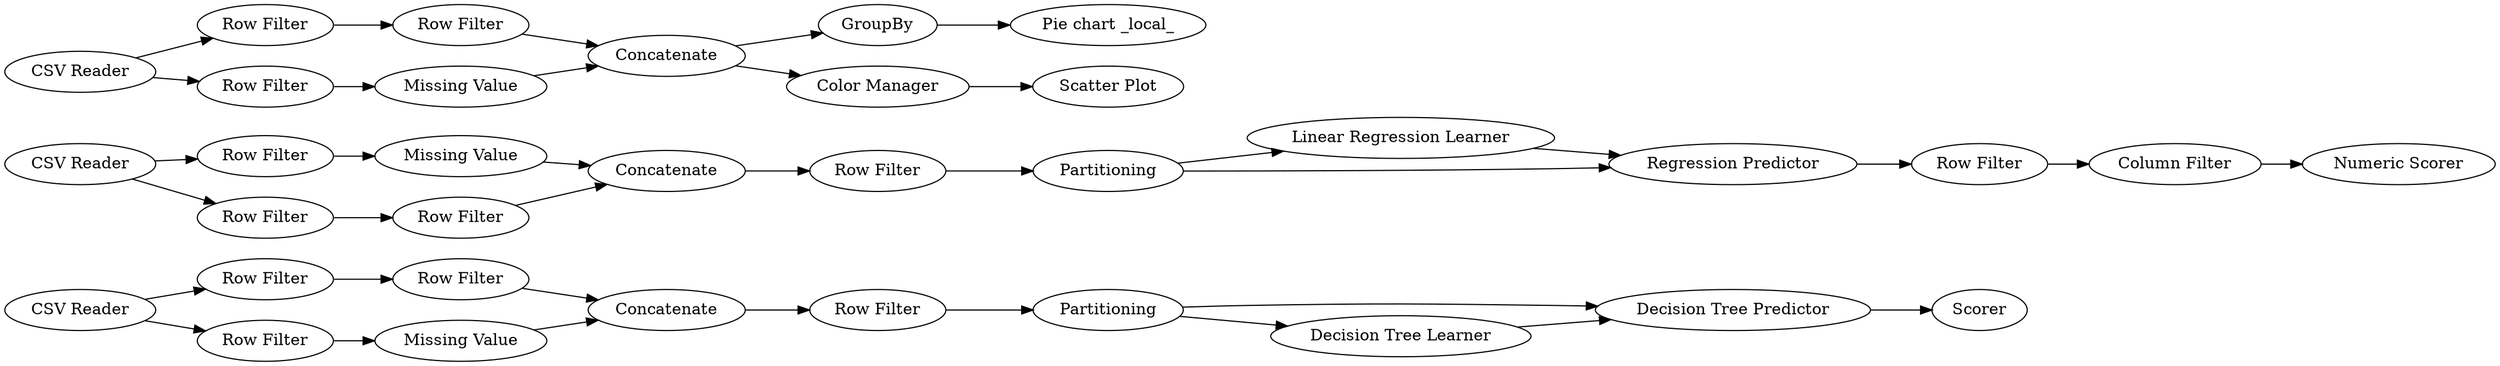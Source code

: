 digraph {
	"7450274360922964588_29" [label="Decision Tree Predictor"]
	"-5574749212844439467_5" [label="Row Filter"]
	"7450274360922964588_15" [label="Linear Regression Learner"]
	"4617340355992689347_6" [label=Concatenate]
	"7450274360922964588_7" [label=GroupBy]
	"7450274360922964588_30" [label=Scorer]
	"4617340355992689347_5" [label="Row Filter"]
	"7450274360922964588_16" [label="Row Filter"]
	"7450274360922964588_28" [label="Decision Tree Learner"]
	"-3511654112187315527_6" [label=Concatenate]
	"4617340355992689347_1" [label="CSV Reader"]
	"7450274360922964588_22" [label="Row Filter"]
	"7450274360922964588_14" [label="Regression Predictor"]
	"-5574749212844439467_1" [label="CSV Reader"]
	"7450274360922964588_18" [label="Column Filter"]
	"7450274360922964588_9" [label="Scatter Plot"]
	"4617340355992689347_3" [label="Missing Value"]
	"7450274360922964588_17" [label="Row Filter"]
	"-5574749212844439467_4" [label="Row Filter"]
	"7450274360922964588_10" [label="Color Manager"]
	"4617340355992689347_2" [label="Row Filter"]
	"-3511654112187315527_2" [label="Row Filter"]
	"7450274360922964588_6" [label=Partitioning]
	"-5574749212844439467_3" [label="Missing Value"]
	"-3511654112187315527_1" [label="CSV Reader"]
	"-3511654112187315527_3" [label="Missing Value"]
	"-3511654112187315527_5" [label="Row Filter"]
	"-5574749212844439467_2" [label="Row Filter"]
	"7450274360922964588_8" [label="Pie chart _local_"]
	"4617340355992689347_4" [label="Row Filter"]
	"-3511654112187315527_4" [label="Row Filter"]
	"7450274360922964588_21" [label=Partitioning]
	"-5574749212844439467_6" [label=Concatenate]
	"7450274360922964588_13" [label="Numeric Scorer"]
	"4617340355992689347_5" -> "4617340355992689347_6"
	"7450274360922964588_15" -> "7450274360922964588_14"
	"-3511654112187315527_3" -> "-3511654112187315527_6"
	"-5574749212844439467_1" -> "-5574749212844439467_4"
	"-3511654112187315527_2" -> "-3511654112187315527_5"
	"7450274360922964588_21" -> "7450274360922964588_29"
	"-3511654112187315527_4" -> "-3511654112187315527_3"
	"-3511654112187315527_1" -> "-3511654112187315527_2"
	"-3511654112187315527_6" -> "7450274360922964588_22"
	"7450274360922964588_7" -> "7450274360922964588_8"
	"-5574749212844439467_3" -> "-5574749212844439467_6"
	"-3511654112187315527_5" -> "-3511654112187315527_6"
	"-5574749212844439467_4" -> "-5574749212844439467_3"
	"-5574749212844439467_2" -> "-5574749212844439467_5"
	"7450274360922964588_22" -> "7450274360922964588_21"
	"7450274360922964588_14" -> "7450274360922964588_17"
	"7450274360922964588_28" -> "7450274360922964588_29"
	"7450274360922964588_17" -> "7450274360922964588_18"
	"4617340355992689347_2" -> "4617340355992689347_5"
	"7450274360922964588_16" -> "7450274360922964588_6"
	"4617340355992689347_6" -> "7450274360922964588_10"
	"-3511654112187315527_1" -> "-3511654112187315527_4"
	"7450274360922964588_18" -> "7450274360922964588_13"
	"4617340355992689347_1" -> "4617340355992689347_2"
	"7450274360922964588_21" -> "7450274360922964588_28"
	"7450274360922964588_10" -> "7450274360922964588_9"
	"7450274360922964588_6" -> "7450274360922964588_15"
	"4617340355992689347_3" -> "4617340355992689347_6"
	"4617340355992689347_4" -> "4617340355992689347_3"
	"-5574749212844439467_1" -> "-5574749212844439467_2"
	"4617340355992689347_1" -> "4617340355992689347_4"
	"7450274360922964588_6" -> "7450274360922964588_14"
	"4617340355992689347_6" -> "7450274360922964588_7"
	"7450274360922964588_29" -> "7450274360922964588_30"
	"-5574749212844439467_5" -> "-5574749212844439467_6"
	"-5574749212844439467_6" -> "7450274360922964588_16"
	rankdir=LR
}
